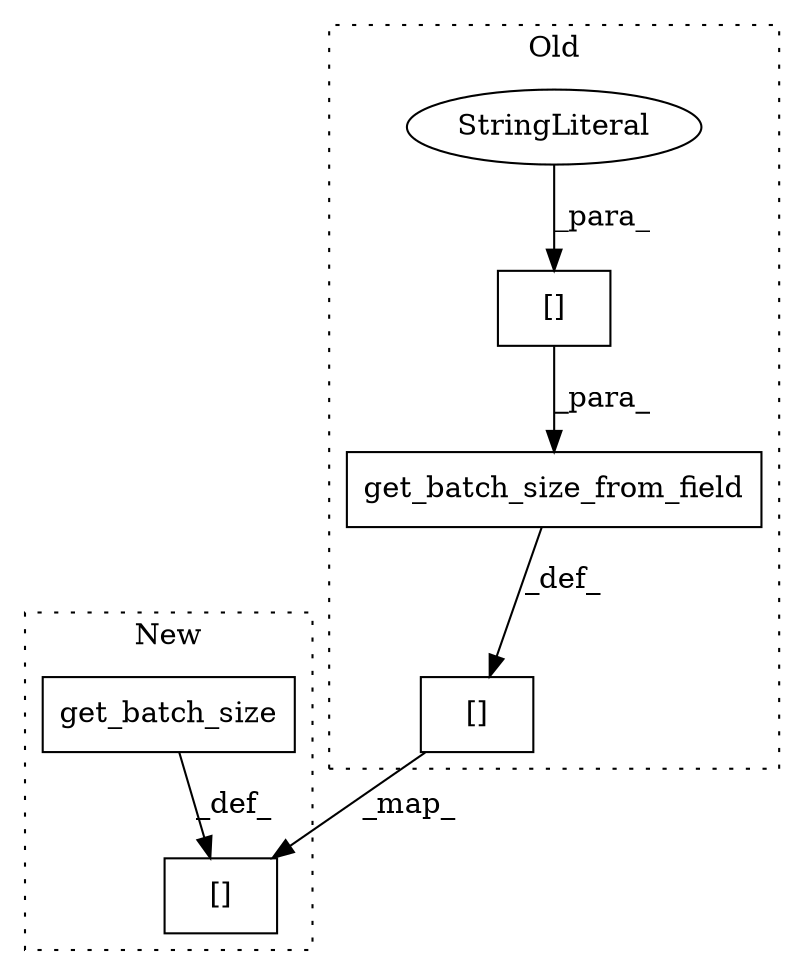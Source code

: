 digraph G {
subgraph cluster0 {
1 [label="[]" a="2" s="26269,26283" l="6,1" shape="box"];
3 [label="get_batch_size_from_field" a="32" s="26243,26284" l="26,1" shape="box"];
5 [label="[]" a="2" s="26230,26241" l="4,1" shape="box"];
6 [label="StringLiteral" a="45" s="26275" l="8" shape="ellipse"];
label = "Old";
style="dotted";
}
subgraph cluster1 {
2 [label="get_batch_size" a="32" s="26169,26189" l="15,1" shape="box"];
4 [label="[]" a="2" s="26156,26167" l="4,1" shape="box"];
label = "New";
style="dotted";
}
1 -> 3 [label="_para_"];
2 -> 4 [label="_def_"];
3 -> 5 [label="_def_"];
5 -> 4 [label="_map_"];
6 -> 1 [label="_para_"];
}